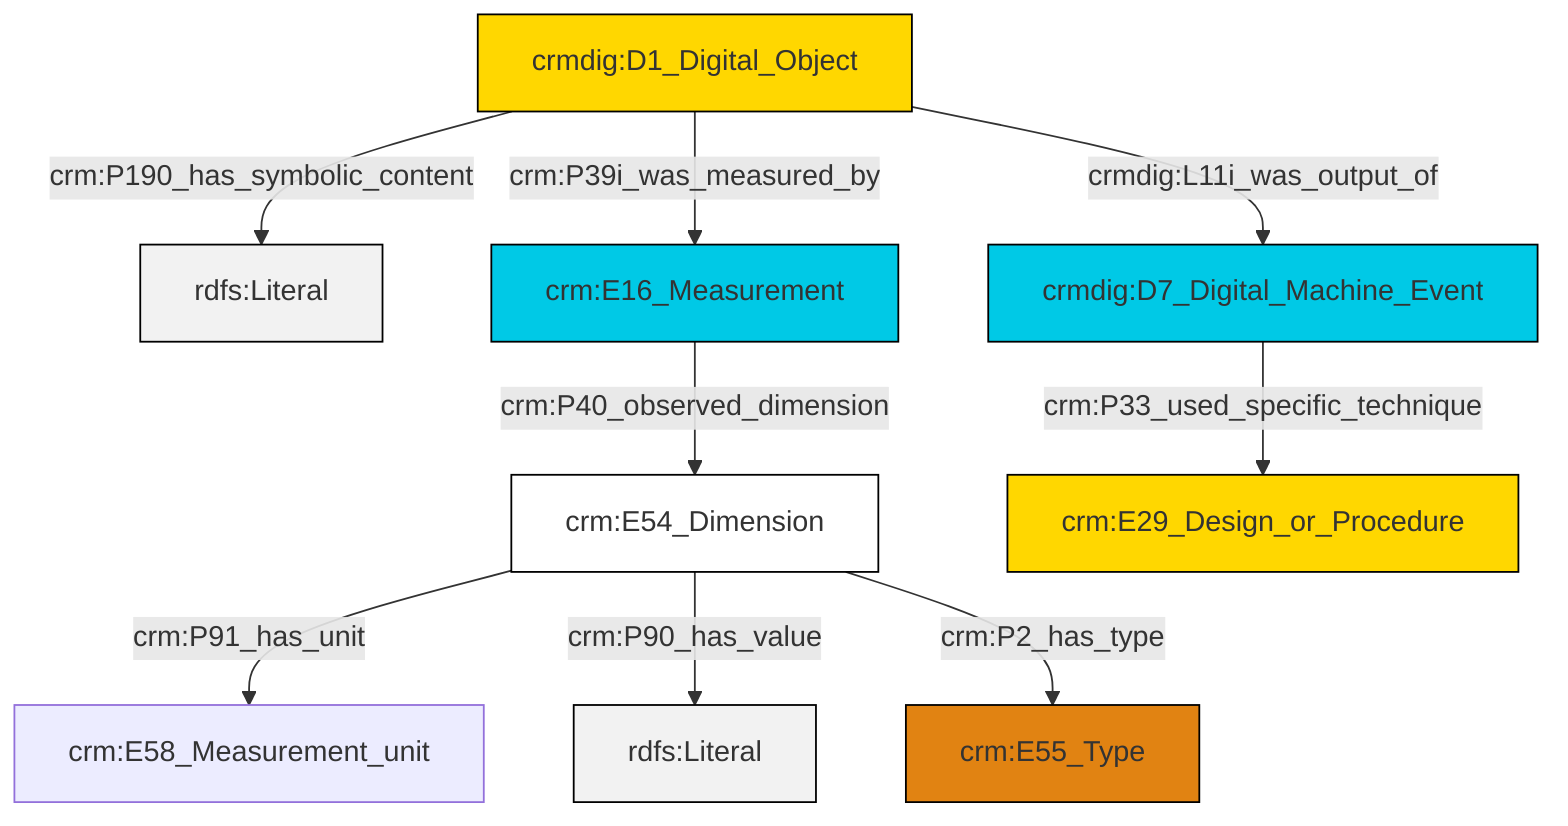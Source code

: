 graph TD
classDef Literal fill:#f2f2f2,stroke:#000000;
classDef CRM_Entity fill:#FFFFFF,stroke:#000000;
classDef Temporal_Entity fill:#00C9E6, stroke:#000000;
classDef Type fill:#E18312, stroke:#000000;
classDef Time-Span fill:#2C9C91, stroke:#000000;
classDef Appellation fill:#FFEB7F, stroke:#000000;
classDef Place fill:#008836, stroke:#000000;
classDef Persistent_Item fill:#B266B2, stroke:#000000;
classDef Conceptual_Object fill:#FFD700, stroke:#000000;
classDef Physical_Thing fill:#D2B48C, stroke:#000000;
classDef Actor fill:#f58aad, stroke:#000000;
classDef PC_Classes fill:#4ce600, stroke:#000000;
classDef Multi fill:#cccccc,stroke:#000000;

0["crmdig:D1_Digital_Object"]:::Conceptual_Object -->|crm:P190_has_symbolic_content| 1[rdfs:Literal]:::Literal
2["crm:E54_Dimension"]:::CRM_Entity -->|crm:P91_has_unit| 3["crm:E58_Measurement_unit"]:::Default
2["crm:E54_Dimension"]:::CRM_Entity -->|crm:P90_has_value| 4[rdfs:Literal]:::Literal
0["crmdig:D1_Digital_Object"]:::Conceptual_Object -->|crm:P39i_was_measured_by| 11["crm:E16_Measurement"]:::Temporal_Entity
2["crm:E54_Dimension"]:::CRM_Entity -->|crm:P2_has_type| 9["crm:E55_Type"]:::Type
11["crm:E16_Measurement"]:::Temporal_Entity -->|crm:P40_observed_dimension| 2["crm:E54_Dimension"]:::CRM_Entity
7["crmdig:D7_Digital_Machine_Event"]:::Temporal_Entity -->|crm:P33_used_specific_technique| 12["crm:E29_Design_or_Procedure"]:::Conceptual_Object
0["crmdig:D1_Digital_Object"]:::Conceptual_Object -->|crmdig:L11i_was_output_of| 7["crmdig:D7_Digital_Machine_Event"]:::Temporal_Entity